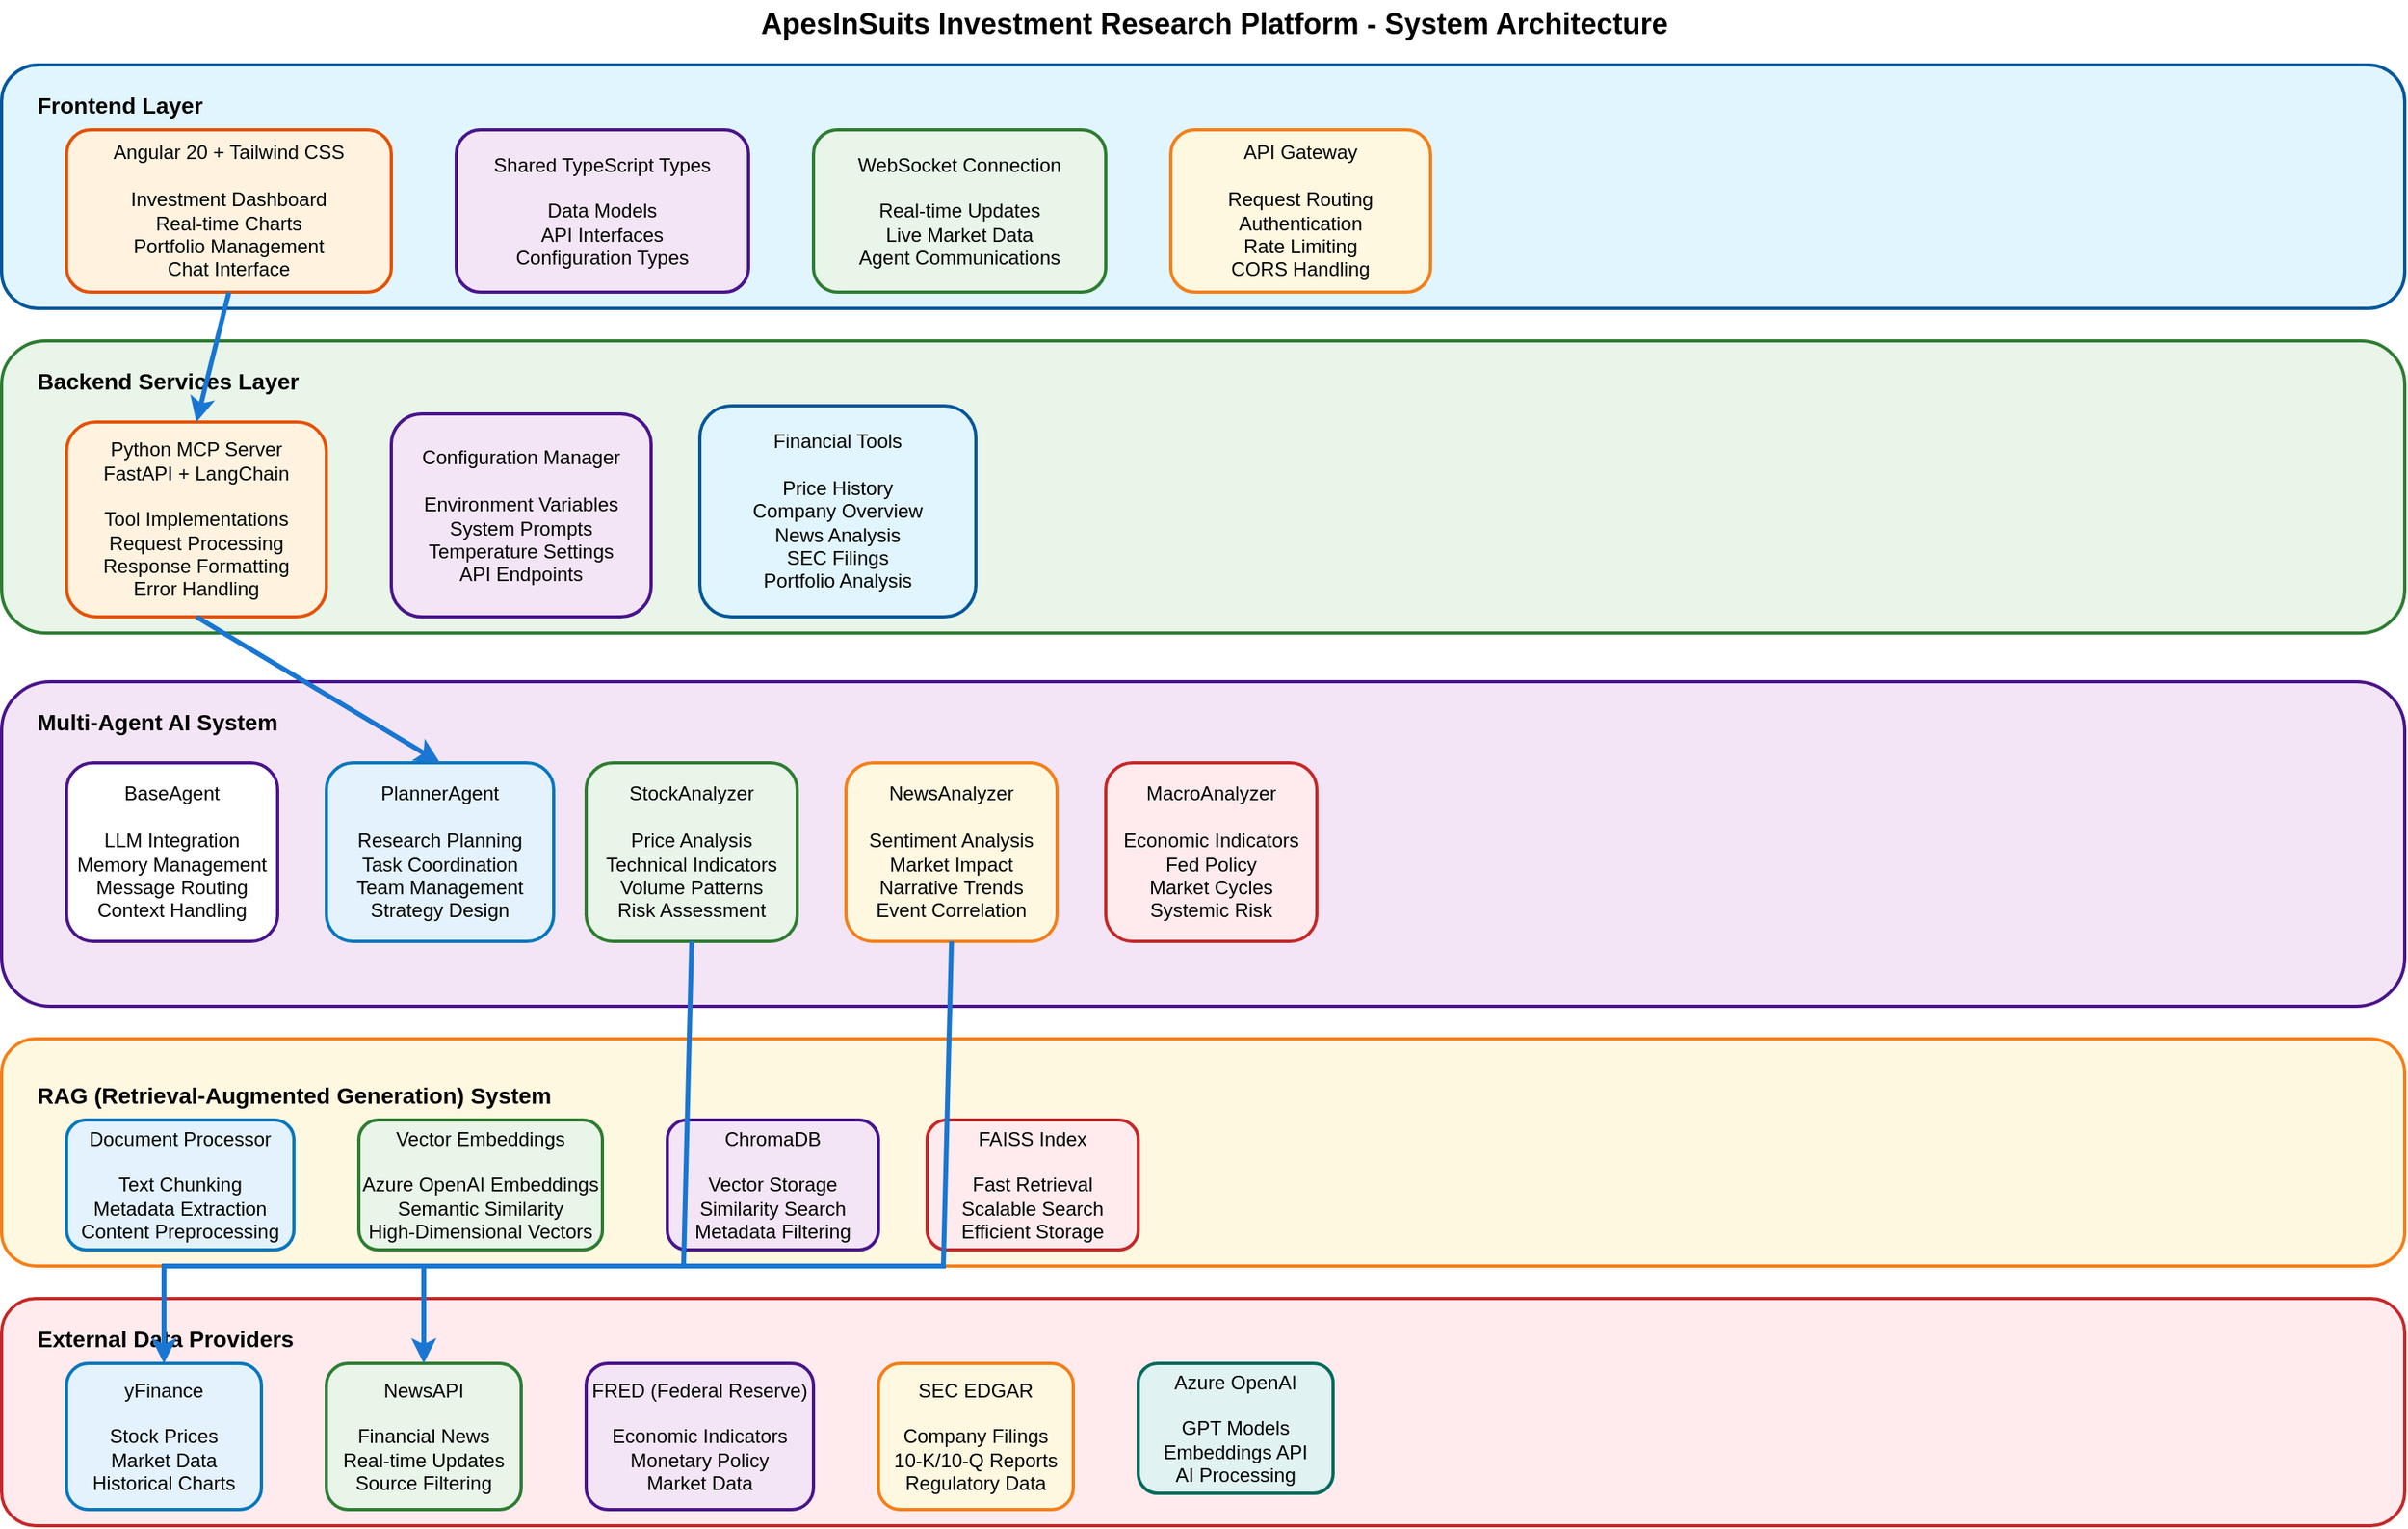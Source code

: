<mxfile>
    <diagram name="System Architecture" id="architecture-overview">
        <mxGraphModel dx="1242" dy="445" grid="1" gridSize="10" guides="1" tooltips="1" connect="1" arrows="1" fold="1" page="1" pageScale="1" pageWidth="1654" pageHeight="1169" math="0" shadow="0">
            <root>
                <mxCell id="0"/>
                <mxCell id="1" parent="0"/>
                <mxCell id="title" value="ApesInSuits Investment Research Platform - System Architecture" style="text;html=1;strokeColor=none;fillColor=none;align=center;verticalAlign=middle;whiteSpace=wrap;rounded=0;fontSize=18;fontStyle=1" parent="1" vertex="1">
                    <mxGeometry x="527" y="20" width="600" height="30" as="geometry"/>
                </mxCell>
                <mxCell id="frontend-container" value="" style="rounded=1;whiteSpace=wrap;html=1;fillColor=#E1F5FE;strokeColor=#01579B;strokeWidth=2;" parent="1" vertex="1">
                    <mxGeometry x="80" y="60" width="1480" height="150" as="geometry"/>
                </mxCell>
                <mxCell id="frontend-title" value="Frontend Layer" style="text;html=1;strokeColor=none;fillColor=none;align=left;verticalAlign=top;whiteSpace=wrap;rounded=0;fontSize=14;fontStyle=1" parent="1" vertex="1">
                    <mxGeometry x="100" y="70" width="120" height="20" as="geometry"/>
                </mxCell>
                <mxCell id="angular-ui" value="Angular 20 + Tailwind CSS&#xa;&#xa;Investment Dashboard&#xa;Real-time Charts&#xa;Portfolio Management&#xa;Chat Interface" style="rounded=1;whiteSpace=wrap;html=1;fillColor=#FFF3E0;strokeColor=#E65100;strokeWidth=2;" parent="1" vertex="1">
                    <mxGeometry x="120" y="100" width="200" height="100" as="geometry"/>
                </mxCell>
                <mxCell id="typescript-interfaces" value="Shared TypeScript Types&#xa;&#xa;Data Models&#xa;API Interfaces&#xa;Configuration Types" style="rounded=1;whiteSpace=wrap;html=1;fillColor=#F3E5F5;strokeColor=#4A148C;strokeWidth=2;" parent="1" vertex="1">
                    <mxGeometry x="360" y="100" width="180" height="100" as="geometry"/>
                </mxCell>
                <mxCell id="websocket" value="WebSocket Connection&#xa;&#xa;Real-time Updates&#xa;Live Market Data&#xa;Agent Communications" style="rounded=1;whiteSpace=wrap;html=1;fillColor=#E8F5E8;strokeColor=#2E7D32;strokeWidth=2;" parent="1" vertex="1">
                    <mxGeometry x="580" y="100" width="180" height="100" as="geometry"/>
                </mxCell>
                <mxCell id="api-gateway" value="API Gateway&#xa;&#xa;Request Routing&#xa;Authentication&#xa;Rate Limiting&#xa;CORS Handling" style="rounded=1;whiteSpace=wrap;html=1;fillColor=#FFF8E1;strokeColor=#F57F17;strokeWidth=2;" parent="1" vertex="1">
                    <mxGeometry x="800" y="100" width="160" height="100" as="geometry"/>
                </mxCell>
                <mxCell id="backend-container" value="" style="rounded=1;whiteSpace=wrap;html=1;fillColor=#E8F5E8;strokeColor=#2E7D32;strokeWidth=2;" parent="1" vertex="1">
                    <mxGeometry x="80" y="230" width="1480" height="180" as="geometry"/>
                </mxCell>
                <mxCell id="backend-title" value="Backend Services Layer" style="text;html=1;strokeColor=none;fillColor=none;align=left;verticalAlign=top;whiteSpace=wrap;rounded=0;fontSize=14;fontStyle=1" parent="1" vertex="1">
                    <mxGeometry x="100" y="240" width="250" height="20" as="geometry"/>
                </mxCell>
                <mxCell id="mcp-server" value="Python MCP Server&#xa;FastAPI + LangChain&#xa;&#xa;Tool Implementations&#xa;Request Processing&#xa;Response Formatting&#xa;Error Handling" style="rounded=1;whiteSpace=wrap;html=1;fillColor=#FFF3E0;strokeColor=#E65100;strokeWidth=2;" parent="1" vertex="1">
                    <mxGeometry x="120" y="280" width="160" height="120" as="geometry"/>
                </mxCell>
                <mxCell id="config-mgmt" value="Configuration Manager&#xa;&#xa;Environment Variables&#xa;System Prompts&#xa;Temperature Settings&#xa;API Endpoints" style="rounded=1;whiteSpace=wrap;html=1;fillColor=#F3E5F5;strokeColor=#4A148C;strokeWidth=2;" parent="1" vertex="1">
                    <mxGeometry x="320" y="275" width="160" height="125" as="geometry"/>
                </mxCell>
                <mxCell id="financial-tools" value="Financial Tools&#xa;&#xa;Price History&#xa;Company Overview&#xa;News Analysis&#xa;SEC Filings&#xa;Portfolio Analysis" style="rounded=1;whiteSpace=wrap;html=1;fillColor=#E1F5FE;strokeColor=#01579B;strokeWidth=2;" parent="1" vertex="1">
                    <mxGeometry x="510" y="270" width="170" height="130" as="geometry"/>
                </mxCell>
                <mxCell id="agents-container" value="" style="rounded=1;whiteSpace=wrap;html=1;fillColor=#F3E5F5;strokeColor=#4A148C;strokeWidth=2;" parent="1" vertex="1">
                    <mxGeometry x="80" y="440" width="1480" height="200" as="geometry"/>
                </mxCell>
                <mxCell id="agents-title" value="Multi-Agent AI System" style="text;html=1;strokeColor=none;fillColor=none;align=left;verticalAlign=top;whiteSpace=wrap;rounded=0;fontSize=14;fontStyle=1" parent="1" vertex="1">
                    <mxGeometry x="100" y="450" width="160" height="20" as="geometry"/>
                </mxCell>
                <mxCell id="base-agent" value="BaseAgent&#xa;&#xa;LLM Integration&#xa;Memory Management&#xa;Message Routing&#xa;Context Handling" style="rounded=1;whiteSpace=wrap;html=1;fillColor=#FFFFFF;strokeColor=#4A148C;strokeWidth=2;" parent="1" vertex="1">
                    <mxGeometry x="120" y="490" width="130" height="110" as="geometry"/>
                </mxCell>
                <mxCell id="planner-agent" value="PlannerAgent&#xa;&#xa;Research Planning&#xa;Task Coordination&#xa;Team Management&#xa;Strategy Design" style="rounded=1;whiteSpace=wrap;html=1;fillColor=#E3F2FD;strokeColor=#0277BD;strokeWidth=2;" parent="1" vertex="1">
                    <mxGeometry x="280" y="490" width="140" height="110" as="geometry"/>
                </mxCell>
                <mxCell id="stock-analyzer" value="StockAnalyzer&#xa;&#xa;Price Analysis&#xa;Technical Indicators&#xa;Volume Patterns&#xa;Risk Assessment" style="rounded=1;whiteSpace=wrap;html=1;fillColor=#E8F5E8;strokeColor=#2E7D32;strokeWidth=2;" parent="1" vertex="1">
                    <mxGeometry x="440" y="490" width="130" height="110" as="geometry"/>
                </mxCell>
                <mxCell id="news-analyzer" value="NewsAnalyzer&#xa;&#xa;Sentiment Analysis&#xa;Market Impact&#xa;Narrative Trends&#xa;Event Correlation" style="rounded=1;whiteSpace=wrap;html=1;fillColor=#FFF8E1;strokeColor=#F57F17;strokeWidth=2;" parent="1" vertex="1">
                    <mxGeometry x="600" y="490" width="130" height="110" as="geometry"/>
                </mxCell>
                <mxCell id="macro-analyzer" value="MacroAnalyzer&#xa;&#xa;Economic Indicators&#xa;Fed Policy&#xa;Market Cycles&#xa;Systemic Risk" style="rounded=1;whiteSpace=wrap;html=1;fillColor=#FFEBEE;strokeColor=#C62828;strokeWidth=2;" parent="1" vertex="1">
                    <mxGeometry x="760" y="490" width="130" height="110" as="geometry"/>
                </mxCell>
                <mxCell id="rag-container" value="" style="rounded=1;whiteSpace=wrap;html=1;fillColor=#FFF8E1;strokeColor=#F57F17;strokeWidth=2;" parent="1" vertex="1">
                    <mxGeometry x="80" y="660" width="1480" height="140" as="geometry"/>
                </mxCell>
                <mxCell id="rag-title" value="RAG (Retrieval-Augmented Generation) System" style="text;html=1;strokeColor=none;fillColor=none;align=left;verticalAlign=top;whiteSpace=wrap;rounded=0;fontSize=14;fontStyle=1" parent="1" vertex="1">
                    <mxGeometry x="100" y="680" width="460" height="20" as="geometry"/>
                </mxCell>
                <mxCell id="document-processor" value="Document Processor&#xa;&#xa;Text Chunking&#xa;Metadata Extraction&#xa;Content Preprocessing" style="rounded=1;whiteSpace=wrap;html=1;fillColor=#E3F2FD;strokeColor=#0277BD;strokeWidth=2;" parent="1" vertex="1">
                    <mxGeometry x="120" y="710" width="140" height="80" as="geometry"/>
                </mxCell>
                <mxCell id="vector-embeddings" value="Vector Embeddings&#xa;&#xa;Azure OpenAI Embeddings&#xa;Semantic Similarity&#xa;High-Dimensional Vectors" style="rounded=1;whiteSpace=wrap;html=1;fillColor=#E8F5E8;strokeColor=#2E7D32;strokeWidth=2;" parent="1" vertex="1">
                    <mxGeometry x="300" y="710" width="150" height="80" as="geometry"/>
                </mxCell>
                <mxCell id="chromadb" value="ChromaDB&#xa;&#xa;Vector Storage&#xa;Similarity Search&#xa;Metadata Filtering" style="rounded=1;whiteSpace=wrap;html=1;fillColor=#F3E5F5;strokeColor=#4A148C;strokeWidth=2;" parent="1" vertex="1">
                    <mxGeometry x="490" y="710" width="130" height="80" as="geometry"/>
                </mxCell>
                <mxCell id="faiss" value="FAISS Index&#xa;&#xa;Fast Retrieval&#xa;Scalable Search&#xa;Efficient Storage" style="rounded=1;whiteSpace=wrap;html=1;fillColor=#FFEBEE;strokeColor=#C62828;strokeWidth=2;" parent="1" vertex="1">
                    <mxGeometry x="650" y="710" width="130" height="80" as="geometry"/>
                </mxCell>
                <mxCell id="external-container" value="" style="rounded=1;whiteSpace=wrap;html=1;fillColor=#FFEBEE;strokeColor=#C62828;strokeWidth=2;" parent="1" vertex="1">
                    <mxGeometry x="80" y="820" width="1480" height="140" as="geometry"/>
                </mxCell>
                <mxCell id="external-title" value="External Data Providers" style="text;html=1;strokeColor=none;fillColor=none;align=left;verticalAlign=top;whiteSpace=wrap;rounded=0;fontSize=14;fontStyle=1" parent="1" vertex="1">
                    <mxGeometry x="100" y="830" width="180" height="20" as="geometry"/>
                </mxCell>
                <mxCell id="yfinance" value="yFinance&#xa;&#xa;Stock Prices&#xa;Market Data&#xa;Historical Charts" style="rounded=1;whiteSpace=wrap;html=1;fillColor=#E3F2FD;strokeColor=#0277BD;strokeWidth=2;" parent="1" vertex="1">
                    <mxGeometry x="120" y="860" width="120" height="90" as="geometry"/>
                </mxCell>
                <mxCell id="newsapi" value="NewsAPI&#xa;&#xa;Financial News&#xa;Real-time Updates&#xa;Source Filtering" style="rounded=1;whiteSpace=wrap;html=1;fillColor=#E8F5E8;strokeColor=#2E7D32;strokeWidth=2;" parent="1" vertex="1">
                    <mxGeometry x="280" y="860" width="120" height="90" as="geometry"/>
                </mxCell>
                <mxCell id="fred" value="FRED (Federal Reserve)&#xa;&#xa;Economic Indicators&#xa;Monetary Policy&#xa;Market Data" style="rounded=1;whiteSpace=wrap;html=1;fillColor=#F3E5F5;strokeColor=#4A148C;strokeWidth=2;" parent="1" vertex="1">
                    <mxGeometry x="440" y="860" width="140" height="90" as="geometry"/>
                </mxCell>
                <mxCell id="sec-edgar" value="SEC EDGAR&#xa;&#xa;Company Filings&#xa;10-K/10-Q Reports&#xa;Regulatory Data" style="rounded=1;whiteSpace=wrap;html=1;fillColor=#FFF8E1;strokeColor=#F57F17;strokeWidth=2;" parent="1" vertex="1">
                    <mxGeometry x="620" y="860" width="120" height="90" as="geometry"/>
                </mxCell>
                <mxCell id="azure-openai" value="Azure OpenAI&#xa;&#xa;GPT Models&#xa;Embeddings API&#xa;AI Processing" style="rounded=1;whiteSpace=wrap;html=1;fillColor=#E0F2F1;strokeColor=#00695C;strokeWidth=2;" parent="1" vertex="1">
                    <mxGeometry x="780" y="860" width="120" height="80" as="geometry"/>
                </mxCell>
                <mxCell id="flow-1" value="" style="endArrow=classic;html=1;rounded=0;exitX=0.5;exitY=1;entryX=0.5;entryY=0;strokeColor=#1976D2;strokeWidth=3;" parent="1" source="angular-ui" target="mcp-server" edge="1">
                    <mxGeometry width="50" height="50" relative="1" as="geometry">
                        <mxPoint x="220" y="190" as="sourcePoint"/>
                        <mxPoint x="200" y="260" as="targetPoint"/>
                    </mxGeometry>
                </mxCell>
                <mxCell id="flow-2" value="" style="endArrow=classic;html=1;rounded=0;exitX=0.5;exitY=1;entryX=0.5;entryY=0;strokeColor=#1976D2;strokeWidth=3;" parent="1" source="mcp-server" target="planner-agent" edge="1">
                    <mxGeometry width="50" height="50" relative="1" as="geometry">
                        <mxPoint x="200" y="360" as="sourcePoint"/>
                        <mxPoint x="340" y="470" as="targetPoint"/>
                    </mxGeometry>
                </mxCell>
                <mxCell id="flow-3" value="" style="endArrow=classic;html=1;rounded=0;exitX=0.5;exitY=1;entryX=0.5;entryY=0;strokeColor=#1976D2;strokeWidth=3;" parent="1" source="stock-analyzer" target="yfinance" edge="1">
                    <mxGeometry width="50" height="50" relative="1" as="geometry">
                        <mxPoint x="500" y="560" as="sourcePoint"/>
                        <mxPoint x="180" y="850" as="targetPoint"/>
                        <Array as="points">
                            <mxPoint x="500" y="800"/>
                            <mxPoint x="180" y="800"/>
                        </Array>
                    </mxGeometry>
                </mxCell>
                <mxCell id="flow-4" value="" style="endArrow=classic;html=1;rounded=0;exitX=0.5;exitY=1;entryX=0.5;entryY=0;strokeColor=#1976D2;strokeWidth=3;" parent="1" source="news-analyzer" target="newsapi" edge="1">
                    <mxGeometry width="50" height="50" relative="1" as="geometry">
                        <mxPoint x="660" y="560" as="sourcePoint"/>
                        <mxPoint x="340" y="850" as="targetPoint"/>
                        <Array as="points">
                            <mxPoint x="660" y="800"/>
                            <mxPoint x="340" y="800"/>
                        </Array>
                    </mxGeometry>
                </mxCell>
            </root>
        </mxGraphModel>
    </diagram>
</mxfile>
